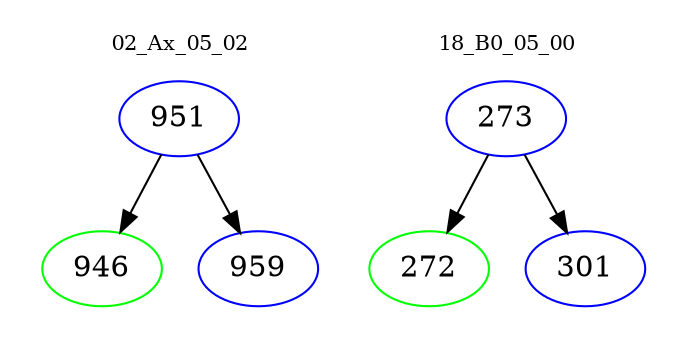 digraph{
subgraph cluster_0 {
color = white
label = "02_Ax_05_02";
fontsize=10;
T0_951 [label="951", color="blue"]
T0_951 -> T0_946 [color="black"]
T0_946 [label="946", color="green"]
T0_951 -> T0_959 [color="black"]
T0_959 [label="959", color="blue"]
}
subgraph cluster_1 {
color = white
label = "18_B0_05_00";
fontsize=10;
T1_273 [label="273", color="blue"]
T1_273 -> T1_272 [color="black"]
T1_272 [label="272", color="green"]
T1_273 -> T1_301 [color="black"]
T1_301 [label="301", color="blue"]
}
}
